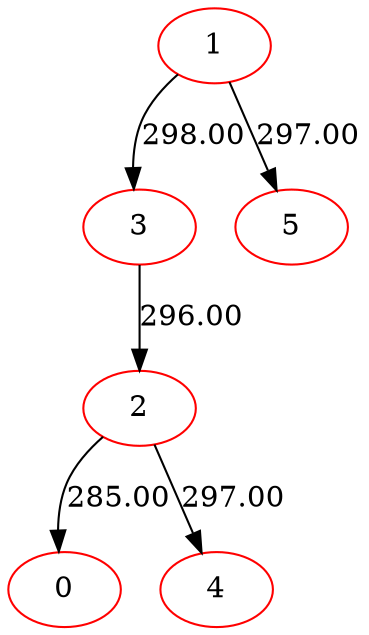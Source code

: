 digraph {
0[color=red]
1[color=red]
2[color=red]
3[color=red]
4[color=red]
5[color=red]
2->0[label=285.00]
1->3[label=298.00]
3->2[label=296.00]
1->5[label=297.00]
2->4[label=297.00]
}